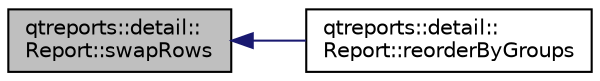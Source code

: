 digraph "qtreports::detail::Report::swapRows"
{
 // INTERACTIVE_SVG=YES
  bgcolor="transparent";
  edge [fontname="Helvetica",fontsize="10",labelfontname="Helvetica",labelfontsize="10"];
  node [fontname="Helvetica",fontsize="10",shape=record];
  rankdir="LR";
  Node1 [label="qtreports::detail::\lReport::swapRows",height=0.2,width=0.4,color="black", fillcolor="grey75", style="filled", fontcolor="black"];
  Node1 -> Node2 [dir="back",color="midnightblue",fontsize="10",style="solid",fontname="Helvetica"];
  Node2 [label="qtreports::detail::\lReport::reorderByGroups",height=0.2,width=0.4,color="black",URL="$classqtreports_1_1detail_1_1_report.html#aa2eb56a54e9cb57831ab6fb6a7d745ab"];
}
